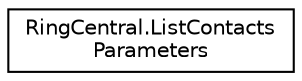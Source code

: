 digraph "Graphical Class Hierarchy"
{
 // LATEX_PDF_SIZE
  edge [fontname="Helvetica",fontsize="10",labelfontname="Helvetica",labelfontsize="10"];
  node [fontname="Helvetica",fontsize="10",shape=record];
  rankdir="LR";
  Node0 [label="RingCentral.ListContacts\lParameters",height=0.2,width=0.4,color="black", fillcolor="white", style="filled",URL="$classRingCentral_1_1ListContactsParameters.html",tooltip="Query parameters for operation listContacts"];
}
